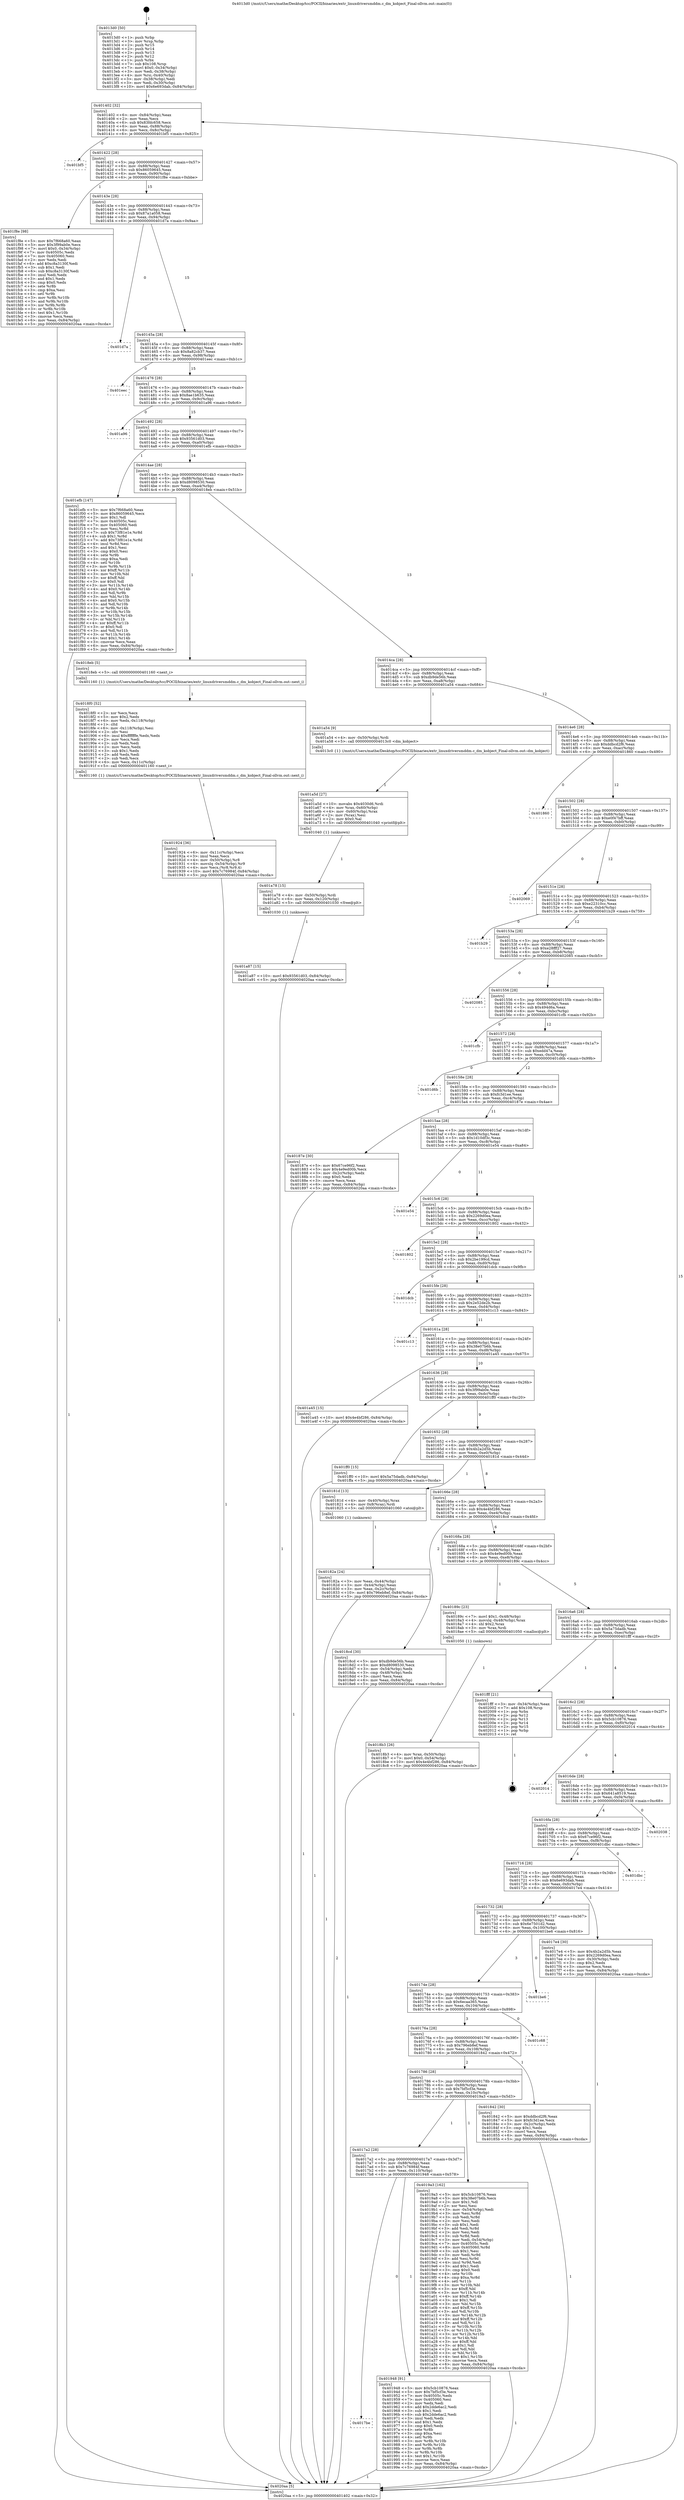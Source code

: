 digraph "0x4013d0" {
  label = "0x4013d0 (/mnt/c/Users/mathe/Desktop/tcc/POCII/binaries/extr_linuxdriversmddm.c_dm_kobject_Final-ollvm.out::main(0))"
  labelloc = "t"
  node[shape=record]

  Entry [label="",width=0.3,height=0.3,shape=circle,fillcolor=black,style=filled]
  "0x401402" [label="{
     0x401402 [32]\l
     | [instrs]\l
     &nbsp;&nbsp;0x401402 \<+6\>: mov -0x84(%rbp),%eax\l
     &nbsp;&nbsp;0x401408 \<+2\>: mov %eax,%ecx\l
     &nbsp;&nbsp;0x40140a \<+6\>: sub $0x83fdc658,%ecx\l
     &nbsp;&nbsp;0x401410 \<+6\>: mov %eax,-0x88(%rbp)\l
     &nbsp;&nbsp;0x401416 \<+6\>: mov %ecx,-0x8c(%rbp)\l
     &nbsp;&nbsp;0x40141c \<+6\>: je 0000000000401bf5 \<main+0x825\>\l
  }"]
  "0x401bf5" [label="{
     0x401bf5\l
  }", style=dashed]
  "0x401422" [label="{
     0x401422 [28]\l
     | [instrs]\l
     &nbsp;&nbsp;0x401422 \<+5\>: jmp 0000000000401427 \<main+0x57\>\l
     &nbsp;&nbsp;0x401427 \<+6\>: mov -0x88(%rbp),%eax\l
     &nbsp;&nbsp;0x40142d \<+5\>: sub $0x86059645,%eax\l
     &nbsp;&nbsp;0x401432 \<+6\>: mov %eax,-0x90(%rbp)\l
     &nbsp;&nbsp;0x401438 \<+6\>: je 0000000000401f8e \<main+0xbbe\>\l
  }"]
  Exit [label="",width=0.3,height=0.3,shape=circle,fillcolor=black,style=filled,peripheries=2]
  "0x401f8e" [label="{
     0x401f8e [98]\l
     | [instrs]\l
     &nbsp;&nbsp;0x401f8e \<+5\>: mov $0x7f668a60,%eax\l
     &nbsp;&nbsp;0x401f93 \<+5\>: mov $0x3f99ab0e,%ecx\l
     &nbsp;&nbsp;0x401f98 \<+7\>: movl $0x0,-0x34(%rbp)\l
     &nbsp;&nbsp;0x401f9f \<+7\>: mov 0x40505c,%edx\l
     &nbsp;&nbsp;0x401fa6 \<+7\>: mov 0x405060,%esi\l
     &nbsp;&nbsp;0x401fad \<+2\>: mov %edx,%edi\l
     &nbsp;&nbsp;0x401faf \<+6\>: add $0xc8a3130f,%edi\l
     &nbsp;&nbsp;0x401fb5 \<+3\>: sub $0x1,%edi\l
     &nbsp;&nbsp;0x401fb8 \<+6\>: sub $0xc8a3130f,%edi\l
     &nbsp;&nbsp;0x401fbe \<+3\>: imul %edi,%edx\l
     &nbsp;&nbsp;0x401fc1 \<+3\>: and $0x1,%edx\l
     &nbsp;&nbsp;0x401fc4 \<+3\>: cmp $0x0,%edx\l
     &nbsp;&nbsp;0x401fc7 \<+4\>: sete %r8b\l
     &nbsp;&nbsp;0x401fcb \<+3\>: cmp $0xa,%esi\l
     &nbsp;&nbsp;0x401fce \<+4\>: setl %r9b\l
     &nbsp;&nbsp;0x401fd2 \<+3\>: mov %r8b,%r10b\l
     &nbsp;&nbsp;0x401fd5 \<+3\>: and %r9b,%r10b\l
     &nbsp;&nbsp;0x401fd8 \<+3\>: xor %r9b,%r8b\l
     &nbsp;&nbsp;0x401fdb \<+3\>: or %r8b,%r10b\l
     &nbsp;&nbsp;0x401fde \<+4\>: test $0x1,%r10b\l
     &nbsp;&nbsp;0x401fe2 \<+3\>: cmovne %ecx,%eax\l
     &nbsp;&nbsp;0x401fe5 \<+6\>: mov %eax,-0x84(%rbp)\l
     &nbsp;&nbsp;0x401feb \<+5\>: jmp 00000000004020aa \<main+0xcda\>\l
  }"]
  "0x40143e" [label="{
     0x40143e [28]\l
     | [instrs]\l
     &nbsp;&nbsp;0x40143e \<+5\>: jmp 0000000000401443 \<main+0x73\>\l
     &nbsp;&nbsp;0x401443 \<+6\>: mov -0x88(%rbp),%eax\l
     &nbsp;&nbsp;0x401449 \<+5\>: sub $0x87a1a058,%eax\l
     &nbsp;&nbsp;0x40144e \<+6\>: mov %eax,-0x94(%rbp)\l
     &nbsp;&nbsp;0x401454 \<+6\>: je 0000000000401d7a \<main+0x9aa\>\l
  }"]
  "0x401a87" [label="{
     0x401a87 [15]\l
     | [instrs]\l
     &nbsp;&nbsp;0x401a87 \<+10\>: movl $0x93561d03,-0x84(%rbp)\l
     &nbsp;&nbsp;0x401a91 \<+5\>: jmp 00000000004020aa \<main+0xcda\>\l
  }"]
  "0x401d7a" [label="{
     0x401d7a\l
  }", style=dashed]
  "0x40145a" [label="{
     0x40145a [28]\l
     | [instrs]\l
     &nbsp;&nbsp;0x40145a \<+5\>: jmp 000000000040145f \<main+0x8f\>\l
     &nbsp;&nbsp;0x40145f \<+6\>: mov -0x88(%rbp),%eax\l
     &nbsp;&nbsp;0x401465 \<+5\>: sub $0x8a82cb37,%eax\l
     &nbsp;&nbsp;0x40146a \<+6\>: mov %eax,-0x98(%rbp)\l
     &nbsp;&nbsp;0x401470 \<+6\>: je 0000000000401eec \<main+0xb1c\>\l
  }"]
  "0x401a78" [label="{
     0x401a78 [15]\l
     | [instrs]\l
     &nbsp;&nbsp;0x401a78 \<+4\>: mov -0x50(%rbp),%rdi\l
     &nbsp;&nbsp;0x401a7c \<+6\>: mov %eax,-0x120(%rbp)\l
     &nbsp;&nbsp;0x401a82 \<+5\>: call 0000000000401030 \<free@plt\>\l
     | [calls]\l
     &nbsp;&nbsp;0x401030 \{1\} (unknown)\l
  }"]
  "0x401eec" [label="{
     0x401eec\l
  }", style=dashed]
  "0x401476" [label="{
     0x401476 [28]\l
     | [instrs]\l
     &nbsp;&nbsp;0x401476 \<+5\>: jmp 000000000040147b \<main+0xab\>\l
     &nbsp;&nbsp;0x40147b \<+6\>: mov -0x88(%rbp),%eax\l
     &nbsp;&nbsp;0x401481 \<+5\>: sub $0x8ae1b635,%eax\l
     &nbsp;&nbsp;0x401486 \<+6\>: mov %eax,-0x9c(%rbp)\l
     &nbsp;&nbsp;0x40148c \<+6\>: je 0000000000401a96 \<main+0x6c6\>\l
  }"]
  "0x401a5d" [label="{
     0x401a5d [27]\l
     | [instrs]\l
     &nbsp;&nbsp;0x401a5d \<+10\>: movabs $0x4030d6,%rdi\l
     &nbsp;&nbsp;0x401a67 \<+4\>: mov %rax,-0x60(%rbp)\l
     &nbsp;&nbsp;0x401a6b \<+4\>: mov -0x60(%rbp),%rax\l
     &nbsp;&nbsp;0x401a6f \<+2\>: mov (%rax),%esi\l
     &nbsp;&nbsp;0x401a71 \<+2\>: mov $0x0,%al\l
     &nbsp;&nbsp;0x401a73 \<+5\>: call 0000000000401040 \<printf@plt\>\l
     | [calls]\l
     &nbsp;&nbsp;0x401040 \{1\} (unknown)\l
  }"]
  "0x401a96" [label="{
     0x401a96\l
  }", style=dashed]
  "0x401492" [label="{
     0x401492 [28]\l
     | [instrs]\l
     &nbsp;&nbsp;0x401492 \<+5\>: jmp 0000000000401497 \<main+0xc7\>\l
     &nbsp;&nbsp;0x401497 \<+6\>: mov -0x88(%rbp),%eax\l
     &nbsp;&nbsp;0x40149d \<+5\>: sub $0x93561d03,%eax\l
     &nbsp;&nbsp;0x4014a2 \<+6\>: mov %eax,-0xa0(%rbp)\l
     &nbsp;&nbsp;0x4014a8 \<+6\>: je 0000000000401efb \<main+0xb2b\>\l
  }"]
  "0x4017be" [label="{
     0x4017be\l
  }", style=dashed]
  "0x401efb" [label="{
     0x401efb [147]\l
     | [instrs]\l
     &nbsp;&nbsp;0x401efb \<+5\>: mov $0x7f668a60,%eax\l
     &nbsp;&nbsp;0x401f00 \<+5\>: mov $0x86059645,%ecx\l
     &nbsp;&nbsp;0x401f05 \<+2\>: mov $0x1,%dl\l
     &nbsp;&nbsp;0x401f07 \<+7\>: mov 0x40505c,%esi\l
     &nbsp;&nbsp;0x401f0e \<+7\>: mov 0x405060,%edi\l
     &nbsp;&nbsp;0x401f15 \<+3\>: mov %esi,%r8d\l
     &nbsp;&nbsp;0x401f18 \<+7\>: sub $0x73f81e1e,%r8d\l
     &nbsp;&nbsp;0x401f1f \<+4\>: sub $0x1,%r8d\l
     &nbsp;&nbsp;0x401f23 \<+7\>: add $0x73f81e1e,%r8d\l
     &nbsp;&nbsp;0x401f2a \<+4\>: imul %r8d,%esi\l
     &nbsp;&nbsp;0x401f2e \<+3\>: and $0x1,%esi\l
     &nbsp;&nbsp;0x401f31 \<+3\>: cmp $0x0,%esi\l
     &nbsp;&nbsp;0x401f34 \<+4\>: sete %r9b\l
     &nbsp;&nbsp;0x401f38 \<+3\>: cmp $0xa,%edi\l
     &nbsp;&nbsp;0x401f3b \<+4\>: setl %r10b\l
     &nbsp;&nbsp;0x401f3f \<+3\>: mov %r9b,%r11b\l
     &nbsp;&nbsp;0x401f42 \<+4\>: xor $0xff,%r11b\l
     &nbsp;&nbsp;0x401f46 \<+3\>: mov %r10b,%bl\l
     &nbsp;&nbsp;0x401f49 \<+3\>: xor $0xff,%bl\l
     &nbsp;&nbsp;0x401f4c \<+3\>: xor $0x0,%dl\l
     &nbsp;&nbsp;0x401f4f \<+3\>: mov %r11b,%r14b\l
     &nbsp;&nbsp;0x401f52 \<+4\>: and $0x0,%r14b\l
     &nbsp;&nbsp;0x401f56 \<+3\>: and %dl,%r9b\l
     &nbsp;&nbsp;0x401f59 \<+3\>: mov %bl,%r15b\l
     &nbsp;&nbsp;0x401f5c \<+4\>: and $0x0,%r15b\l
     &nbsp;&nbsp;0x401f60 \<+3\>: and %dl,%r10b\l
     &nbsp;&nbsp;0x401f63 \<+3\>: or %r9b,%r14b\l
     &nbsp;&nbsp;0x401f66 \<+3\>: or %r10b,%r15b\l
     &nbsp;&nbsp;0x401f69 \<+3\>: xor %r15b,%r14b\l
     &nbsp;&nbsp;0x401f6c \<+3\>: or %bl,%r11b\l
     &nbsp;&nbsp;0x401f6f \<+4\>: xor $0xff,%r11b\l
     &nbsp;&nbsp;0x401f73 \<+3\>: or $0x0,%dl\l
     &nbsp;&nbsp;0x401f76 \<+3\>: and %dl,%r11b\l
     &nbsp;&nbsp;0x401f79 \<+3\>: or %r11b,%r14b\l
     &nbsp;&nbsp;0x401f7c \<+4\>: test $0x1,%r14b\l
     &nbsp;&nbsp;0x401f80 \<+3\>: cmovne %ecx,%eax\l
     &nbsp;&nbsp;0x401f83 \<+6\>: mov %eax,-0x84(%rbp)\l
     &nbsp;&nbsp;0x401f89 \<+5\>: jmp 00000000004020aa \<main+0xcda\>\l
  }"]
  "0x4014ae" [label="{
     0x4014ae [28]\l
     | [instrs]\l
     &nbsp;&nbsp;0x4014ae \<+5\>: jmp 00000000004014b3 \<main+0xe3\>\l
     &nbsp;&nbsp;0x4014b3 \<+6\>: mov -0x88(%rbp),%eax\l
     &nbsp;&nbsp;0x4014b9 \<+5\>: sub $0xd8098530,%eax\l
     &nbsp;&nbsp;0x4014be \<+6\>: mov %eax,-0xa4(%rbp)\l
     &nbsp;&nbsp;0x4014c4 \<+6\>: je 00000000004018eb \<main+0x51b\>\l
  }"]
  "0x401948" [label="{
     0x401948 [91]\l
     | [instrs]\l
     &nbsp;&nbsp;0x401948 \<+5\>: mov $0x5cb10876,%eax\l
     &nbsp;&nbsp;0x40194d \<+5\>: mov $0x7bf5cf3e,%ecx\l
     &nbsp;&nbsp;0x401952 \<+7\>: mov 0x40505c,%edx\l
     &nbsp;&nbsp;0x401959 \<+7\>: mov 0x405060,%esi\l
     &nbsp;&nbsp;0x401960 \<+2\>: mov %edx,%edi\l
     &nbsp;&nbsp;0x401962 \<+6\>: add $0x2dde6ac2,%edi\l
     &nbsp;&nbsp;0x401968 \<+3\>: sub $0x1,%edi\l
     &nbsp;&nbsp;0x40196b \<+6\>: sub $0x2dde6ac2,%edi\l
     &nbsp;&nbsp;0x401971 \<+3\>: imul %edi,%edx\l
     &nbsp;&nbsp;0x401974 \<+3\>: and $0x1,%edx\l
     &nbsp;&nbsp;0x401977 \<+3\>: cmp $0x0,%edx\l
     &nbsp;&nbsp;0x40197a \<+4\>: sete %r8b\l
     &nbsp;&nbsp;0x40197e \<+3\>: cmp $0xa,%esi\l
     &nbsp;&nbsp;0x401981 \<+4\>: setl %r9b\l
     &nbsp;&nbsp;0x401985 \<+3\>: mov %r8b,%r10b\l
     &nbsp;&nbsp;0x401988 \<+3\>: and %r9b,%r10b\l
     &nbsp;&nbsp;0x40198b \<+3\>: xor %r9b,%r8b\l
     &nbsp;&nbsp;0x40198e \<+3\>: or %r8b,%r10b\l
     &nbsp;&nbsp;0x401991 \<+4\>: test $0x1,%r10b\l
     &nbsp;&nbsp;0x401995 \<+3\>: cmovne %ecx,%eax\l
     &nbsp;&nbsp;0x401998 \<+6\>: mov %eax,-0x84(%rbp)\l
     &nbsp;&nbsp;0x40199e \<+5\>: jmp 00000000004020aa \<main+0xcda\>\l
  }"]
  "0x4018eb" [label="{
     0x4018eb [5]\l
     | [instrs]\l
     &nbsp;&nbsp;0x4018eb \<+5\>: call 0000000000401160 \<next_i\>\l
     | [calls]\l
     &nbsp;&nbsp;0x401160 \{1\} (/mnt/c/Users/mathe/Desktop/tcc/POCII/binaries/extr_linuxdriversmddm.c_dm_kobject_Final-ollvm.out::next_i)\l
  }"]
  "0x4014ca" [label="{
     0x4014ca [28]\l
     | [instrs]\l
     &nbsp;&nbsp;0x4014ca \<+5\>: jmp 00000000004014cf \<main+0xff\>\l
     &nbsp;&nbsp;0x4014cf \<+6\>: mov -0x88(%rbp),%eax\l
     &nbsp;&nbsp;0x4014d5 \<+5\>: sub $0xdb9de56b,%eax\l
     &nbsp;&nbsp;0x4014da \<+6\>: mov %eax,-0xa8(%rbp)\l
     &nbsp;&nbsp;0x4014e0 \<+6\>: je 0000000000401a54 \<main+0x684\>\l
  }"]
  "0x4017a2" [label="{
     0x4017a2 [28]\l
     | [instrs]\l
     &nbsp;&nbsp;0x4017a2 \<+5\>: jmp 00000000004017a7 \<main+0x3d7\>\l
     &nbsp;&nbsp;0x4017a7 \<+6\>: mov -0x88(%rbp),%eax\l
     &nbsp;&nbsp;0x4017ad \<+5\>: sub $0x7c76984f,%eax\l
     &nbsp;&nbsp;0x4017b2 \<+6\>: mov %eax,-0x110(%rbp)\l
     &nbsp;&nbsp;0x4017b8 \<+6\>: je 0000000000401948 \<main+0x578\>\l
  }"]
  "0x401a54" [label="{
     0x401a54 [9]\l
     | [instrs]\l
     &nbsp;&nbsp;0x401a54 \<+4\>: mov -0x50(%rbp),%rdi\l
     &nbsp;&nbsp;0x401a58 \<+5\>: call 00000000004013c0 \<dm_kobject\>\l
     | [calls]\l
     &nbsp;&nbsp;0x4013c0 \{1\} (/mnt/c/Users/mathe/Desktop/tcc/POCII/binaries/extr_linuxdriversmddm.c_dm_kobject_Final-ollvm.out::dm_kobject)\l
  }"]
  "0x4014e6" [label="{
     0x4014e6 [28]\l
     | [instrs]\l
     &nbsp;&nbsp;0x4014e6 \<+5\>: jmp 00000000004014eb \<main+0x11b\>\l
     &nbsp;&nbsp;0x4014eb \<+6\>: mov -0x88(%rbp),%eax\l
     &nbsp;&nbsp;0x4014f1 \<+5\>: sub $0xddbcd2f6,%eax\l
     &nbsp;&nbsp;0x4014f6 \<+6\>: mov %eax,-0xac(%rbp)\l
     &nbsp;&nbsp;0x4014fc \<+6\>: je 0000000000401860 \<main+0x490\>\l
  }"]
  "0x4019a3" [label="{
     0x4019a3 [162]\l
     | [instrs]\l
     &nbsp;&nbsp;0x4019a3 \<+5\>: mov $0x5cb10876,%eax\l
     &nbsp;&nbsp;0x4019a8 \<+5\>: mov $0x38e07b6b,%ecx\l
     &nbsp;&nbsp;0x4019ad \<+2\>: mov $0x1,%dl\l
     &nbsp;&nbsp;0x4019af \<+2\>: xor %esi,%esi\l
     &nbsp;&nbsp;0x4019b1 \<+3\>: mov -0x54(%rbp),%edi\l
     &nbsp;&nbsp;0x4019b4 \<+3\>: mov %esi,%r8d\l
     &nbsp;&nbsp;0x4019b7 \<+3\>: sub %edi,%r8d\l
     &nbsp;&nbsp;0x4019ba \<+2\>: mov %esi,%edi\l
     &nbsp;&nbsp;0x4019bc \<+3\>: sub $0x1,%edi\l
     &nbsp;&nbsp;0x4019bf \<+3\>: add %edi,%r8d\l
     &nbsp;&nbsp;0x4019c2 \<+2\>: mov %esi,%edi\l
     &nbsp;&nbsp;0x4019c4 \<+3\>: sub %r8d,%edi\l
     &nbsp;&nbsp;0x4019c7 \<+3\>: mov %edi,-0x54(%rbp)\l
     &nbsp;&nbsp;0x4019ca \<+7\>: mov 0x40505c,%edi\l
     &nbsp;&nbsp;0x4019d1 \<+8\>: mov 0x405060,%r8d\l
     &nbsp;&nbsp;0x4019d9 \<+3\>: sub $0x1,%esi\l
     &nbsp;&nbsp;0x4019dc \<+3\>: mov %edi,%r9d\l
     &nbsp;&nbsp;0x4019df \<+3\>: add %esi,%r9d\l
     &nbsp;&nbsp;0x4019e2 \<+4\>: imul %r9d,%edi\l
     &nbsp;&nbsp;0x4019e6 \<+3\>: and $0x1,%edi\l
     &nbsp;&nbsp;0x4019e9 \<+3\>: cmp $0x0,%edi\l
     &nbsp;&nbsp;0x4019ec \<+4\>: sete %r10b\l
     &nbsp;&nbsp;0x4019f0 \<+4\>: cmp $0xa,%r8d\l
     &nbsp;&nbsp;0x4019f4 \<+4\>: setl %r11b\l
     &nbsp;&nbsp;0x4019f8 \<+3\>: mov %r10b,%bl\l
     &nbsp;&nbsp;0x4019fb \<+3\>: xor $0xff,%bl\l
     &nbsp;&nbsp;0x4019fe \<+3\>: mov %r11b,%r14b\l
     &nbsp;&nbsp;0x401a01 \<+4\>: xor $0xff,%r14b\l
     &nbsp;&nbsp;0x401a05 \<+3\>: xor $0x1,%dl\l
     &nbsp;&nbsp;0x401a08 \<+3\>: mov %bl,%r15b\l
     &nbsp;&nbsp;0x401a0b \<+4\>: and $0xff,%r15b\l
     &nbsp;&nbsp;0x401a0f \<+3\>: and %dl,%r10b\l
     &nbsp;&nbsp;0x401a12 \<+3\>: mov %r14b,%r12b\l
     &nbsp;&nbsp;0x401a15 \<+4\>: and $0xff,%r12b\l
     &nbsp;&nbsp;0x401a19 \<+3\>: and %dl,%r11b\l
     &nbsp;&nbsp;0x401a1c \<+3\>: or %r10b,%r15b\l
     &nbsp;&nbsp;0x401a1f \<+3\>: or %r11b,%r12b\l
     &nbsp;&nbsp;0x401a22 \<+3\>: xor %r12b,%r15b\l
     &nbsp;&nbsp;0x401a25 \<+3\>: or %r14b,%bl\l
     &nbsp;&nbsp;0x401a28 \<+3\>: xor $0xff,%bl\l
     &nbsp;&nbsp;0x401a2b \<+3\>: or $0x1,%dl\l
     &nbsp;&nbsp;0x401a2e \<+2\>: and %dl,%bl\l
     &nbsp;&nbsp;0x401a30 \<+3\>: or %bl,%r15b\l
     &nbsp;&nbsp;0x401a33 \<+4\>: test $0x1,%r15b\l
     &nbsp;&nbsp;0x401a37 \<+3\>: cmovne %ecx,%eax\l
     &nbsp;&nbsp;0x401a3a \<+6\>: mov %eax,-0x84(%rbp)\l
     &nbsp;&nbsp;0x401a40 \<+5\>: jmp 00000000004020aa \<main+0xcda\>\l
  }"]
  "0x401860" [label="{
     0x401860\l
  }", style=dashed]
  "0x401502" [label="{
     0x401502 [28]\l
     | [instrs]\l
     &nbsp;&nbsp;0x401502 \<+5\>: jmp 0000000000401507 \<main+0x137\>\l
     &nbsp;&nbsp;0x401507 \<+6\>: mov -0x88(%rbp),%eax\l
     &nbsp;&nbsp;0x40150d \<+5\>: sub $0xe0f47bff,%eax\l
     &nbsp;&nbsp;0x401512 \<+6\>: mov %eax,-0xb0(%rbp)\l
     &nbsp;&nbsp;0x401518 \<+6\>: je 0000000000402069 \<main+0xc99\>\l
  }"]
  "0x401924" [label="{
     0x401924 [36]\l
     | [instrs]\l
     &nbsp;&nbsp;0x401924 \<+6\>: mov -0x11c(%rbp),%ecx\l
     &nbsp;&nbsp;0x40192a \<+3\>: imul %eax,%ecx\l
     &nbsp;&nbsp;0x40192d \<+4\>: mov -0x50(%rbp),%r8\l
     &nbsp;&nbsp;0x401931 \<+4\>: movslq -0x54(%rbp),%r9\l
     &nbsp;&nbsp;0x401935 \<+4\>: mov %ecx,(%r8,%r9,4)\l
     &nbsp;&nbsp;0x401939 \<+10\>: movl $0x7c76984f,-0x84(%rbp)\l
     &nbsp;&nbsp;0x401943 \<+5\>: jmp 00000000004020aa \<main+0xcda\>\l
  }"]
  "0x402069" [label="{
     0x402069\l
  }", style=dashed]
  "0x40151e" [label="{
     0x40151e [28]\l
     | [instrs]\l
     &nbsp;&nbsp;0x40151e \<+5\>: jmp 0000000000401523 \<main+0x153\>\l
     &nbsp;&nbsp;0x401523 \<+6\>: mov -0x88(%rbp),%eax\l
     &nbsp;&nbsp;0x401529 \<+5\>: sub $0xe22310cc,%eax\l
     &nbsp;&nbsp;0x40152e \<+6\>: mov %eax,-0xb4(%rbp)\l
     &nbsp;&nbsp;0x401534 \<+6\>: je 0000000000401b29 \<main+0x759\>\l
  }"]
  "0x4018f0" [label="{
     0x4018f0 [52]\l
     | [instrs]\l
     &nbsp;&nbsp;0x4018f0 \<+2\>: xor %ecx,%ecx\l
     &nbsp;&nbsp;0x4018f2 \<+5\>: mov $0x2,%edx\l
     &nbsp;&nbsp;0x4018f7 \<+6\>: mov %edx,-0x118(%rbp)\l
     &nbsp;&nbsp;0x4018fd \<+1\>: cltd\l
     &nbsp;&nbsp;0x4018fe \<+6\>: mov -0x118(%rbp),%esi\l
     &nbsp;&nbsp;0x401904 \<+2\>: idiv %esi\l
     &nbsp;&nbsp;0x401906 \<+6\>: imul $0xfffffffe,%edx,%edx\l
     &nbsp;&nbsp;0x40190c \<+2\>: mov %ecx,%edi\l
     &nbsp;&nbsp;0x40190e \<+2\>: sub %edx,%edi\l
     &nbsp;&nbsp;0x401910 \<+2\>: mov %ecx,%edx\l
     &nbsp;&nbsp;0x401912 \<+3\>: sub $0x1,%edx\l
     &nbsp;&nbsp;0x401915 \<+2\>: add %edx,%edi\l
     &nbsp;&nbsp;0x401917 \<+2\>: sub %edi,%ecx\l
     &nbsp;&nbsp;0x401919 \<+6\>: mov %ecx,-0x11c(%rbp)\l
     &nbsp;&nbsp;0x40191f \<+5\>: call 0000000000401160 \<next_i\>\l
     | [calls]\l
     &nbsp;&nbsp;0x401160 \{1\} (/mnt/c/Users/mathe/Desktop/tcc/POCII/binaries/extr_linuxdriversmddm.c_dm_kobject_Final-ollvm.out::next_i)\l
  }"]
  "0x401b29" [label="{
     0x401b29\l
  }", style=dashed]
  "0x40153a" [label="{
     0x40153a [28]\l
     | [instrs]\l
     &nbsp;&nbsp;0x40153a \<+5\>: jmp 000000000040153f \<main+0x16f\>\l
     &nbsp;&nbsp;0x40153f \<+6\>: mov -0x88(%rbp),%eax\l
     &nbsp;&nbsp;0x401545 \<+5\>: sub $0xe28fff27,%eax\l
     &nbsp;&nbsp;0x40154a \<+6\>: mov %eax,-0xb8(%rbp)\l
     &nbsp;&nbsp;0x401550 \<+6\>: je 0000000000402085 \<main+0xcb5\>\l
  }"]
  "0x4018b3" [label="{
     0x4018b3 [26]\l
     | [instrs]\l
     &nbsp;&nbsp;0x4018b3 \<+4\>: mov %rax,-0x50(%rbp)\l
     &nbsp;&nbsp;0x4018b7 \<+7\>: movl $0x0,-0x54(%rbp)\l
     &nbsp;&nbsp;0x4018be \<+10\>: movl $0x4e4bf286,-0x84(%rbp)\l
     &nbsp;&nbsp;0x4018c8 \<+5\>: jmp 00000000004020aa \<main+0xcda\>\l
  }"]
  "0x402085" [label="{
     0x402085\l
  }", style=dashed]
  "0x401556" [label="{
     0x401556 [28]\l
     | [instrs]\l
     &nbsp;&nbsp;0x401556 \<+5\>: jmp 000000000040155b \<main+0x18b\>\l
     &nbsp;&nbsp;0x40155b \<+6\>: mov -0x88(%rbp),%eax\l
     &nbsp;&nbsp;0x401561 \<+5\>: sub $0x494d6a,%eax\l
     &nbsp;&nbsp;0x401566 \<+6\>: mov %eax,-0xbc(%rbp)\l
     &nbsp;&nbsp;0x40156c \<+6\>: je 0000000000401cfb \<main+0x92b\>\l
  }"]
  "0x401786" [label="{
     0x401786 [28]\l
     | [instrs]\l
     &nbsp;&nbsp;0x401786 \<+5\>: jmp 000000000040178b \<main+0x3bb\>\l
     &nbsp;&nbsp;0x40178b \<+6\>: mov -0x88(%rbp),%eax\l
     &nbsp;&nbsp;0x401791 \<+5\>: sub $0x7bf5cf3e,%eax\l
     &nbsp;&nbsp;0x401796 \<+6\>: mov %eax,-0x10c(%rbp)\l
     &nbsp;&nbsp;0x40179c \<+6\>: je 00000000004019a3 \<main+0x5d3\>\l
  }"]
  "0x401cfb" [label="{
     0x401cfb\l
  }", style=dashed]
  "0x401572" [label="{
     0x401572 [28]\l
     | [instrs]\l
     &nbsp;&nbsp;0x401572 \<+5\>: jmp 0000000000401577 \<main+0x1a7\>\l
     &nbsp;&nbsp;0x401577 \<+6\>: mov -0x88(%rbp),%eax\l
     &nbsp;&nbsp;0x40157d \<+5\>: sub $0xedd47a,%eax\l
     &nbsp;&nbsp;0x401582 \<+6\>: mov %eax,-0xc0(%rbp)\l
     &nbsp;&nbsp;0x401588 \<+6\>: je 0000000000401d6b \<main+0x99b\>\l
  }"]
  "0x401842" [label="{
     0x401842 [30]\l
     | [instrs]\l
     &nbsp;&nbsp;0x401842 \<+5\>: mov $0xddbcd2f6,%eax\l
     &nbsp;&nbsp;0x401847 \<+5\>: mov $0xfc3d1ee,%ecx\l
     &nbsp;&nbsp;0x40184c \<+3\>: mov -0x2c(%rbp),%edx\l
     &nbsp;&nbsp;0x40184f \<+3\>: cmp $0x1,%edx\l
     &nbsp;&nbsp;0x401852 \<+3\>: cmovl %ecx,%eax\l
     &nbsp;&nbsp;0x401855 \<+6\>: mov %eax,-0x84(%rbp)\l
     &nbsp;&nbsp;0x40185b \<+5\>: jmp 00000000004020aa \<main+0xcda\>\l
  }"]
  "0x401d6b" [label="{
     0x401d6b\l
  }", style=dashed]
  "0x40158e" [label="{
     0x40158e [28]\l
     | [instrs]\l
     &nbsp;&nbsp;0x40158e \<+5\>: jmp 0000000000401593 \<main+0x1c3\>\l
     &nbsp;&nbsp;0x401593 \<+6\>: mov -0x88(%rbp),%eax\l
     &nbsp;&nbsp;0x401599 \<+5\>: sub $0xfc3d1ee,%eax\l
     &nbsp;&nbsp;0x40159e \<+6\>: mov %eax,-0xc4(%rbp)\l
     &nbsp;&nbsp;0x4015a4 \<+6\>: je 000000000040187e \<main+0x4ae\>\l
  }"]
  "0x40176a" [label="{
     0x40176a [28]\l
     | [instrs]\l
     &nbsp;&nbsp;0x40176a \<+5\>: jmp 000000000040176f \<main+0x39f\>\l
     &nbsp;&nbsp;0x40176f \<+6\>: mov -0x88(%rbp),%eax\l
     &nbsp;&nbsp;0x401775 \<+5\>: sub $0x796eb8ef,%eax\l
     &nbsp;&nbsp;0x40177a \<+6\>: mov %eax,-0x108(%rbp)\l
     &nbsp;&nbsp;0x401780 \<+6\>: je 0000000000401842 \<main+0x472\>\l
  }"]
  "0x40187e" [label="{
     0x40187e [30]\l
     | [instrs]\l
     &nbsp;&nbsp;0x40187e \<+5\>: mov $0x67ce96f2,%eax\l
     &nbsp;&nbsp;0x401883 \<+5\>: mov $0x4e9ed00b,%ecx\l
     &nbsp;&nbsp;0x401888 \<+3\>: mov -0x2c(%rbp),%edx\l
     &nbsp;&nbsp;0x40188b \<+3\>: cmp $0x0,%edx\l
     &nbsp;&nbsp;0x40188e \<+3\>: cmove %ecx,%eax\l
     &nbsp;&nbsp;0x401891 \<+6\>: mov %eax,-0x84(%rbp)\l
     &nbsp;&nbsp;0x401897 \<+5\>: jmp 00000000004020aa \<main+0xcda\>\l
  }"]
  "0x4015aa" [label="{
     0x4015aa [28]\l
     | [instrs]\l
     &nbsp;&nbsp;0x4015aa \<+5\>: jmp 00000000004015af \<main+0x1df\>\l
     &nbsp;&nbsp;0x4015af \<+6\>: mov -0x88(%rbp),%eax\l
     &nbsp;&nbsp;0x4015b5 \<+5\>: sub $0x1d10df3c,%eax\l
     &nbsp;&nbsp;0x4015ba \<+6\>: mov %eax,-0xc8(%rbp)\l
     &nbsp;&nbsp;0x4015c0 \<+6\>: je 0000000000401e54 \<main+0xa84\>\l
  }"]
  "0x401c68" [label="{
     0x401c68\l
  }", style=dashed]
  "0x401e54" [label="{
     0x401e54\l
  }", style=dashed]
  "0x4015c6" [label="{
     0x4015c6 [28]\l
     | [instrs]\l
     &nbsp;&nbsp;0x4015c6 \<+5\>: jmp 00000000004015cb \<main+0x1fb\>\l
     &nbsp;&nbsp;0x4015cb \<+6\>: mov -0x88(%rbp),%eax\l
     &nbsp;&nbsp;0x4015d1 \<+5\>: sub $0x2269d0ea,%eax\l
     &nbsp;&nbsp;0x4015d6 \<+6\>: mov %eax,-0xcc(%rbp)\l
     &nbsp;&nbsp;0x4015dc \<+6\>: je 0000000000401802 \<main+0x432\>\l
  }"]
  "0x40174e" [label="{
     0x40174e [28]\l
     | [instrs]\l
     &nbsp;&nbsp;0x40174e \<+5\>: jmp 0000000000401753 \<main+0x383\>\l
     &nbsp;&nbsp;0x401753 \<+6\>: mov -0x88(%rbp),%eax\l
     &nbsp;&nbsp;0x401759 \<+5\>: sub $0x6ecaa365,%eax\l
     &nbsp;&nbsp;0x40175e \<+6\>: mov %eax,-0x104(%rbp)\l
     &nbsp;&nbsp;0x401764 \<+6\>: je 0000000000401c68 \<main+0x898\>\l
  }"]
  "0x401802" [label="{
     0x401802\l
  }", style=dashed]
  "0x4015e2" [label="{
     0x4015e2 [28]\l
     | [instrs]\l
     &nbsp;&nbsp;0x4015e2 \<+5\>: jmp 00000000004015e7 \<main+0x217\>\l
     &nbsp;&nbsp;0x4015e7 \<+6\>: mov -0x88(%rbp),%eax\l
     &nbsp;&nbsp;0x4015ed \<+5\>: sub $0x2be199cd,%eax\l
     &nbsp;&nbsp;0x4015f2 \<+6\>: mov %eax,-0xd0(%rbp)\l
     &nbsp;&nbsp;0x4015f8 \<+6\>: je 0000000000401dcb \<main+0x9fb\>\l
  }"]
  "0x401be6" [label="{
     0x401be6\l
  }", style=dashed]
  "0x401dcb" [label="{
     0x401dcb\l
  }", style=dashed]
  "0x4015fe" [label="{
     0x4015fe [28]\l
     | [instrs]\l
     &nbsp;&nbsp;0x4015fe \<+5\>: jmp 0000000000401603 \<main+0x233\>\l
     &nbsp;&nbsp;0x401603 \<+6\>: mov -0x88(%rbp),%eax\l
     &nbsp;&nbsp;0x401609 \<+5\>: sub $0x2e52de2b,%eax\l
     &nbsp;&nbsp;0x40160e \<+6\>: mov %eax,-0xd4(%rbp)\l
     &nbsp;&nbsp;0x401614 \<+6\>: je 0000000000401c13 \<main+0x843\>\l
  }"]
  "0x40182a" [label="{
     0x40182a [24]\l
     | [instrs]\l
     &nbsp;&nbsp;0x40182a \<+3\>: mov %eax,-0x44(%rbp)\l
     &nbsp;&nbsp;0x40182d \<+3\>: mov -0x44(%rbp),%eax\l
     &nbsp;&nbsp;0x401830 \<+3\>: mov %eax,-0x2c(%rbp)\l
     &nbsp;&nbsp;0x401833 \<+10\>: movl $0x796eb8ef,-0x84(%rbp)\l
     &nbsp;&nbsp;0x40183d \<+5\>: jmp 00000000004020aa \<main+0xcda\>\l
  }"]
  "0x401c13" [label="{
     0x401c13\l
  }", style=dashed]
  "0x40161a" [label="{
     0x40161a [28]\l
     | [instrs]\l
     &nbsp;&nbsp;0x40161a \<+5\>: jmp 000000000040161f \<main+0x24f\>\l
     &nbsp;&nbsp;0x40161f \<+6\>: mov -0x88(%rbp),%eax\l
     &nbsp;&nbsp;0x401625 \<+5\>: sub $0x38e07b6b,%eax\l
     &nbsp;&nbsp;0x40162a \<+6\>: mov %eax,-0xd8(%rbp)\l
     &nbsp;&nbsp;0x401630 \<+6\>: je 0000000000401a45 \<main+0x675\>\l
  }"]
  "0x4013d0" [label="{
     0x4013d0 [50]\l
     | [instrs]\l
     &nbsp;&nbsp;0x4013d0 \<+1\>: push %rbp\l
     &nbsp;&nbsp;0x4013d1 \<+3\>: mov %rsp,%rbp\l
     &nbsp;&nbsp;0x4013d4 \<+2\>: push %r15\l
     &nbsp;&nbsp;0x4013d6 \<+2\>: push %r14\l
     &nbsp;&nbsp;0x4013d8 \<+2\>: push %r13\l
     &nbsp;&nbsp;0x4013da \<+2\>: push %r12\l
     &nbsp;&nbsp;0x4013dc \<+1\>: push %rbx\l
     &nbsp;&nbsp;0x4013dd \<+7\>: sub $0x108,%rsp\l
     &nbsp;&nbsp;0x4013e4 \<+7\>: movl $0x0,-0x34(%rbp)\l
     &nbsp;&nbsp;0x4013eb \<+3\>: mov %edi,-0x38(%rbp)\l
     &nbsp;&nbsp;0x4013ee \<+4\>: mov %rsi,-0x40(%rbp)\l
     &nbsp;&nbsp;0x4013f2 \<+3\>: mov -0x38(%rbp),%edi\l
     &nbsp;&nbsp;0x4013f5 \<+3\>: mov %edi,-0x30(%rbp)\l
     &nbsp;&nbsp;0x4013f8 \<+10\>: movl $0x6e693dab,-0x84(%rbp)\l
  }"]
  "0x401a45" [label="{
     0x401a45 [15]\l
     | [instrs]\l
     &nbsp;&nbsp;0x401a45 \<+10\>: movl $0x4e4bf286,-0x84(%rbp)\l
     &nbsp;&nbsp;0x401a4f \<+5\>: jmp 00000000004020aa \<main+0xcda\>\l
  }"]
  "0x401636" [label="{
     0x401636 [28]\l
     | [instrs]\l
     &nbsp;&nbsp;0x401636 \<+5\>: jmp 000000000040163b \<main+0x26b\>\l
     &nbsp;&nbsp;0x40163b \<+6\>: mov -0x88(%rbp),%eax\l
     &nbsp;&nbsp;0x401641 \<+5\>: sub $0x3f99ab0e,%eax\l
     &nbsp;&nbsp;0x401646 \<+6\>: mov %eax,-0xdc(%rbp)\l
     &nbsp;&nbsp;0x40164c \<+6\>: je 0000000000401ff0 \<main+0xc20\>\l
  }"]
  "0x4020aa" [label="{
     0x4020aa [5]\l
     | [instrs]\l
     &nbsp;&nbsp;0x4020aa \<+5\>: jmp 0000000000401402 \<main+0x32\>\l
  }"]
  "0x401ff0" [label="{
     0x401ff0 [15]\l
     | [instrs]\l
     &nbsp;&nbsp;0x401ff0 \<+10\>: movl $0x5a75dadb,-0x84(%rbp)\l
     &nbsp;&nbsp;0x401ffa \<+5\>: jmp 00000000004020aa \<main+0xcda\>\l
  }"]
  "0x401652" [label="{
     0x401652 [28]\l
     | [instrs]\l
     &nbsp;&nbsp;0x401652 \<+5\>: jmp 0000000000401657 \<main+0x287\>\l
     &nbsp;&nbsp;0x401657 \<+6\>: mov -0x88(%rbp),%eax\l
     &nbsp;&nbsp;0x40165d \<+5\>: sub $0x4b2a2d5b,%eax\l
     &nbsp;&nbsp;0x401662 \<+6\>: mov %eax,-0xe0(%rbp)\l
     &nbsp;&nbsp;0x401668 \<+6\>: je 000000000040181d \<main+0x44d\>\l
  }"]
  "0x401732" [label="{
     0x401732 [28]\l
     | [instrs]\l
     &nbsp;&nbsp;0x401732 \<+5\>: jmp 0000000000401737 \<main+0x367\>\l
     &nbsp;&nbsp;0x401737 \<+6\>: mov -0x88(%rbp),%eax\l
     &nbsp;&nbsp;0x40173d \<+5\>: sub $0x6e7501d2,%eax\l
     &nbsp;&nbsp;0x401742 \<+6\>: mov %eax,-0x100(%rbp)\l
     &nbsp;&nbsp;0x401748 \<+6\>: je 0000000000401be6 \<main+0x816\>\l
  }"]
  "0x40181d" [label="{
     0x40181d [13]\l
     | [instrs]\l
     &nbsp;&nbsp;0x40181d \<+4\>: mov -0x40(%rbp),%rax\l
     &nbsp;&nbsp;0x401821 \<+4\>: mov 0x8(%rax),%rdi\l
     &nbsp;&nbsp;0x401825 \<+5\>: call 0000000000401060 \<atoi@plt\>\l
     | [calls]\l
     &nbsp;&nbsp;0x401060 \{1\} (unknown)\l
  }"]
  "0x40166e" [label="{
     0x40166e [28]\l
     | [instrs]\l
     &nbsp;&nbsp;0x40166e \<+5\>: jmp 0000000000401673 \<main+0x2a3\>\l
     &nbsp;&nbsp;0x401673 \<+6\>: mov -0x88(%rbp),%eax\l
     &nbsp;&nbsp;0x401679 \<+5\>: sub $0x4e4bf286,%eax\l
     &nbsp;&nbsp;0x40167e \<+6\>: mov %eax,-0xe4(%rbp)\l
     &nbsp;&nbsp;0x401684 \<+6\>: je 00000000004018cd \<main+0x4fd\>\l
  }"]
  "0x4017e4" [label="{
     0x4017e4 [30]\l
     | [instrs]\l
     &nbsp;&nbsp;0x4017e4 \<+5\>: mov $0x4b2a2d5b,%eax\l
     &nbsp;&nbsp;0x4017e9 \<+5\>: mov $0x2269d0ea,%ecx\l
     &nbsp;&nbsp;0x4017ee \<+3\>: mov -0x30(%rbp),%edx\l
     &nbsp;&nbsp;0x4017f1 \<+3\>: cmp $0x2,%edx\l
     &nbsp;&nbsp;0x4017f4 \<+3\>: cmovne %ecx,%eax\l
     &nbsp;&nbsp;0x4017f7 \<+6\>: mov %eax,-0x84(%rbp)\l
     &nbsp;&nbsp;0x4017fd \<+5\>: jmp 00000000004020aa \<main+0xcda\>\l
  }"]
  "0x4018cd" [label="{
     0x4018cd [30]\l
     | [instrs]\l
     &nbsp;&nbsp;0x4018cd \<+5\>: mov $0xdb9de56b,%eax\l
     &nbsp;&nbsp;0x4018d2 \<+5\>: mov $0xd8098530,%ecx\l
     &nbsp;&nbsp;0x4018d7 \<+3\>: mov -0x54(%rbp),%edx\l
     &nbsp;&nbsp;0x4018da \<+3\>: cmp -0x48(%rbp),%edx\l
     &nbsp;&nbsp;0x4018dd \<+3\>: cmovl %ecx,%eax\l
     &nbsp;&nbsp;0x4018e0 \<+6\>: mov %eax,-0x84(%rbp)\l
     &nbsp;&nbsp;0x4018e6 \<+5\>: jmp 00000000004020aa \<main+0xcda\>\l
  }"]
  "0x40168a" [label="{
     0x40168a [28]\l
     | [instrs]\l
     &nbsp;&nbsp;0x40168a \<+5\>: jmp 000000000040168f \<main+0x2bf\>\l
     &nbsp;&nbsp;0x40168f \<+6\>: mov -0x88(%rbp),%eax\l
     &nbsp;&nbsp;0x401695 \<+5\>: sub $0x4e9ed00b,%eax\l
     &nbsp;&nbsp;0x40169a \<+6\>: mov %eax,-0xe8(%rbp)\l
     &nbsp;&nbsp;0x4016a0 \<+6\>: je 000000000040189c \<main+0x4cc\>\l
  }"]
  "0x401716" [label="{
     0x401716 [28]\l
     | [instrs]\l
     &nbsp;&nbsp;0x401716 \<+5\>: jmp 000000000040171b \<main+0x34b\>\l
     &nbsp;&nbsp;0x40171b \<+6\>: mov -0x88(%rbp),%eax\l
     &nbsp;&nbsp;0x401721 \<+5\>: sub $0x6e693dab,%eax\l
     &nbsp;&nbsp;0x401726 \<+6\>: mov %eax,-0xfc(%rbp)\l
     &nbsp;&nbsp;0x40172c \<+6\>: je 00000000004017e4 \<main+0x414\>\l
  }"]
  "0x40189c" [label="{
     0x40189c [23]\l
     | [instrs]\l
     &nbsp;&nbsp;0x40189c \<+7\>: movl $0x1,-0x48(%rbp)\l
     &nbsp;&nbsp;0x4018a3 \<+4\>: movslq -0x48(%rbp),%rax\l
     &nbsp;&nbsp;0x4018a7 \<+4\>: shl $0x2,%rax\l
     &nbsp;&nbsp;0x4018ab \<+3\>: mov %rax,%rdi\l
     &nbsp;&nbsp;0x4018ae \<+5\>: call 0000000000401050 \<malloc@plt\>\l
     | [calls]\l
     &nbsp;&nbsp;0x401050 \{1\} (unknown)\l
  }"]
  "0x4016a6" [label="{
     0x4016a6 [28]\l
     | [instrs]\l
     &nbsp;&nbsp;0x4016a6 \<+5\>: jmp 00000000004016ab \<main+0x2db\>\l
     &nbsp;&nbsp;0x4016ab \<+6\>: mov -0x88(%rbp),%eax\l
     &nbsp;&nbsp;0x4016b1 \<+5\>: sub $0x5a75dadb,%eax\l
     &nbsp;&nbsp;0x4016b6 \<+6\>: mov %eax,-0xec(%rbp)\l
     &nbsp;&nbsp;0x4016bc \<+6\>: je 0000000000401fff \<main+0xc2f\>\l
  }"]
  "0x401dbc" [label="{
     0x401dbc\l
  }", style=dashed]
  "0x401fff" [label="{
     0x401fff [21]\l
     | [instrs]\l
     &nbsp;&nbsp;0x401fff \<+3\>: mov -0x34(%rbp),%eax\l
     &nbsp;&nbsp;0x402002 \<+7\>: add $0x108,%rsp\l
     &nbsp;&nbsp;0x402009 \<+1\>: pop %rbx\l
     &nbsp;&nbsp;0x40200a \<+2\>: pop %r12\l
     &nbsp;&nbsp;0x40200c \<+2\>: pop %r13\l
     &nbsp;&nbsp;0x40200e \<+2\>: pop %r14\l
     &nbsp;&nbsp;0x402010 \<+2\>: pop %r15\l
     &nbsp;&nbsp;0x402012 \<+1\>: pop %rbp\l
     &nbsp;&nbsp;0x402013 \<+1\>: ret\l
  }"]
  "0x4016c2" [label="{
     0x4016c2 [28]\l
     | [instrs]\l
     &nbsp;&nbsp;0x4016c2 \<+5\>: jmp 00000000004016c7 \<main+0x2f7\>\l
     &nbsp;&nbsp;0x4016c7 \<+6\>: mov -0x88(%rbp),%eax\l
     &nbsp;&nbsp;0x4016cd \<+5\>: sub $0x5cb10876,%eax\l
     &nbsp;&nbsp;0x4016d2 \<+6\>: mov %eax,-0xf0(%rbp)\l
     &nbsp;&nbsp;0x4016d8 \<+6\>: je 0000000000402014 \<main+0xc44\>\l
  }"]
  "0x4016fa" [label="{
     0x4016fa [28]\l
     | [instrs]\l
     &nbsp;&nbsp;0x4016fa \<+5\>: jmp 00000000004016ff \<main+0x32f\>\l
     &nbsp;&nbsp;0x4016ff \<+6\>: mov -0x88(%rbp),%eax\l
     &nbsp;&nbsp;0x401705 \<+5\>: sub $0x67ce96f2,%eax\l
     &nbsp;&nbsp;0x40170a \<+6\>: mov %eax,-0xf8(%rbp)\l
     &nbsp;&nbsp;0x401710 \<+6\>: je 0000000000401dbc \<main+0x9ec\>\l
  }"]
  "0x402014" [label="{
     0x402014\l
  }", style=dashed]
  "0x4016de" [label="{
     0x4016de [28]\l
     | [instrs]\l
     &nbsp;&nbsp;0x4016de \<+5\>: jmp 00000000004016e3 \<main+0x313\>\l
     &nbsp;&nbsp;0x4016e3 \<+6\>: mov -0x88(%rbp),%eax\l
     &nbsp;&nbsp;0x4016e9 \<+5\>: sub $0x641a8519,%eax\l
     &nbsp;&nbsp;0x4016ee \<+6\>: mov %eax,-0xf4(%rbp)\l
     &nbsp;&nbsp;0x4016f4 \<+6\>: je 0000000000402038 \<main+0xc68\>\l
  }"]
  "0x402038" [label="{
     0x402038\l
  }", style=dashed]
  Entry -> "0x4013d0" [label=" 1"]
  "0x401402" -> "0x401bf5" [label=" 0"]
  "0x401402" -> "0x401422" [label=" 16"]
  "0x401fff" -> Exit [label=" 1"]
  "0x401422" -> "0x401f8e" [label=" 1"]
  "0x401422" -> "0x40143e" [label=" 15"]
  "0x401ff0" -> "0x4020aa" [label=" 1"]
  "0x40143e" -> "0x401d7a" [label=" 0"]
  "0x40143e" -> "0x40145a" [label=" 15"]
  "0x401f8e" -> "0x4020aa" [label=" 1"]
  "0x40145a" -> "0x401eec" [label=" 0"]
  "0x40145a" -> "0x401476" [label=" 15"]
  "0x401efb" -> "0x4020aa" [label=" 1"]
  "0x401476" -> "0x401a96" [label=" 0"]
  "0x401476" -> "0x401492" [label=" 15"]
  "0x401a87" -> "0x4020aa" [label=" 1"]
  "0x401492" -> "0x401efb" [label=" 1"]
  "0x401492" -> "0x4014ae" [label=" 14"]
  "0x401a78" -> "0x401a87" [label=" 1"]
  "0x4014ae" -> "0x4018eb" [label=" 1"]
  "0x4014ae" -> "0x4014ca" [label=" 13"]
  "0x401a5d" -> "0x401a78" [label=" 1"]
  "0x4014ca" -> "0x401a54" [label=" 1"]
  "0x4014ca" -> "0x4014e6" [label=" 12"]
  "0x401a45" -> "0x4020aa" [label=" 1"]
  "0x4014e6" -> "0x401860" [label=" 0"]
  "0x4014e6" -> "0x401502" [label=" 12"]
  "0x4019a3" -> "0x4020aa" [label=" 1"]
  "0x401502" -> "0x402069" [label=" 0"]
  "0x401502" -> "0x40151e" [label=" 12"]
  "0x4017a2" -> "0x4017be" [label=" 0"]
  "0x40151e" -> "0x401b29" [label=" 0"]
  "0x40151e" -> "0x40153a" [label=" 12"]
  "0x4017a2" -> "0x401948" [label=" 1"]
  "0x40153a" -> "0x402085" [label=" 0"]
  "0x40153a" -> "0x401556" [label=" 12"]
  "0x401a54" -> "0x401a5d" [label=" 1"]
  "0x401556" -> "0x401cfb" [label=" 0"]
  "0x401556" -> "0x401572" [label=" 12"]
  "0x401786" -> "0x4017a2" [label=" 1"]
  "0x401572" -> "0x401d6b" [label=" 0"]
  "0x401572" -> "0x40158e" [label=" 12"]
  "0x401786" -> "0x4019a3" [label=" 1"]
  "0x40158e" -> "0x40187e" [label=" 1"]
  "0x40158e" -> "0x4015aa" [label=" 11"]
  "0x401924" -> "0x4020aa" [label=" 1"]
  "0x4015aa" -> "0x401e54" [label=" 0"]
  "0x4015aa" -> "0x4015c6" [label=" 11"]
  "0x4018f0" -> "0x401924" [label=" 1"]
  "0x4015c6" -> "0x401802" [label=" 0"]
  "0x4015c6" -> "0x4015e2" [label=" 11"]
  "0x4018cd" -> "0x4020aa" [label=" 2"]
  "0x4015e2" -> "0x401dcb" [label=" 0"]
  "0x4015e2" -> "0x4015fe" [label=" 11"]
  "0x4018b3" -> "0x4020aa" [label=" 1"]
  "0x4015fe" -> "0x401c13" [label=" 0"]
  "0x4015fe" -> "0x40161a" [label=" 11"]
  "0x40187e" -> "0x4020aa" [label=" 1"]
  "0x40161a" -> "0x401a45" [label=" 1"]
  "0x40161a" -> "0x401636" [label=" 10"]
  "0x401842" -> "0x4020aa" [label=" 1"]
  "0x401636" -> "0x401ff0" [label=" 1"]
  "0x401636" -> "0x401652" [label=" 9"]
  "0x40176a" -> "0x401786" [label=" 2"]
  "0x401652" -> "0x40181d" [label=" 1"]
  "0x401652" -> "0x40166e" [label=" 8"]
  "0x40176a" -> "0x401842" [label=" 1"]
  "0x40166e" -> "0x4018cd" [label=" 2"]
  "0x40166e" -> "0x40168a" [label=" 6"]
  "0x401948" -> "0x4020aa" [label=" 1"]
  "0x40168a" -> "0x40189c" [label=" 1"]
  "0x40168a" -> "0x4016a6" [label=" 5"]
  "0x40174e" -> "0x401c68" [label=" 0"]
  "0x4016a6" -> "0x401fff" [label=" 1"]
  "0x4016a6" -> "0x4016c2" [label=" 4"]
  "0x4018eb" -> "0x4018f0" [label=" 1"]
  "0x4016c2" -> "0x402014" [label=" 0"]
  "0x4016c2" -> "0x4016de" [label=" 4"]
  "0x401732" -> "0x401be6" [label=" 0"]
  "0x4016de" -> "0x402038" [label=" 0"]
  "0x4016de" -> "0x4016fa" [label=" 4"]
  "0x401732" -> "0x40174e" [label=" 3"]
  "0x4016fa" -> "0x401dbc" [label=" 0"]
  "0x4016fa" -> "0x401716" [label=" 4"]
  "0x40174e" -> "0x40176a" [label=" 3"]
  "0x401716" -> "0x4017e4" [label=" 1"]
  "0x401716" -> "0x401732" [label=" 3"]
  "0x4017e4" -> "0x4020aa" [label=" 1"]
  "0x4013d0" -> "0x401402" [label=" 1"]
  "0x4020aa" -> "0x401402" [label=" 15"]
  "0x40181d" -> "0x40182a" [label=" 1"]
  "0x40182a" -> "0x4020aa" [label=" 1"]
  "0x40189c" -> "0x4018b3" [label=" 1"]
}
